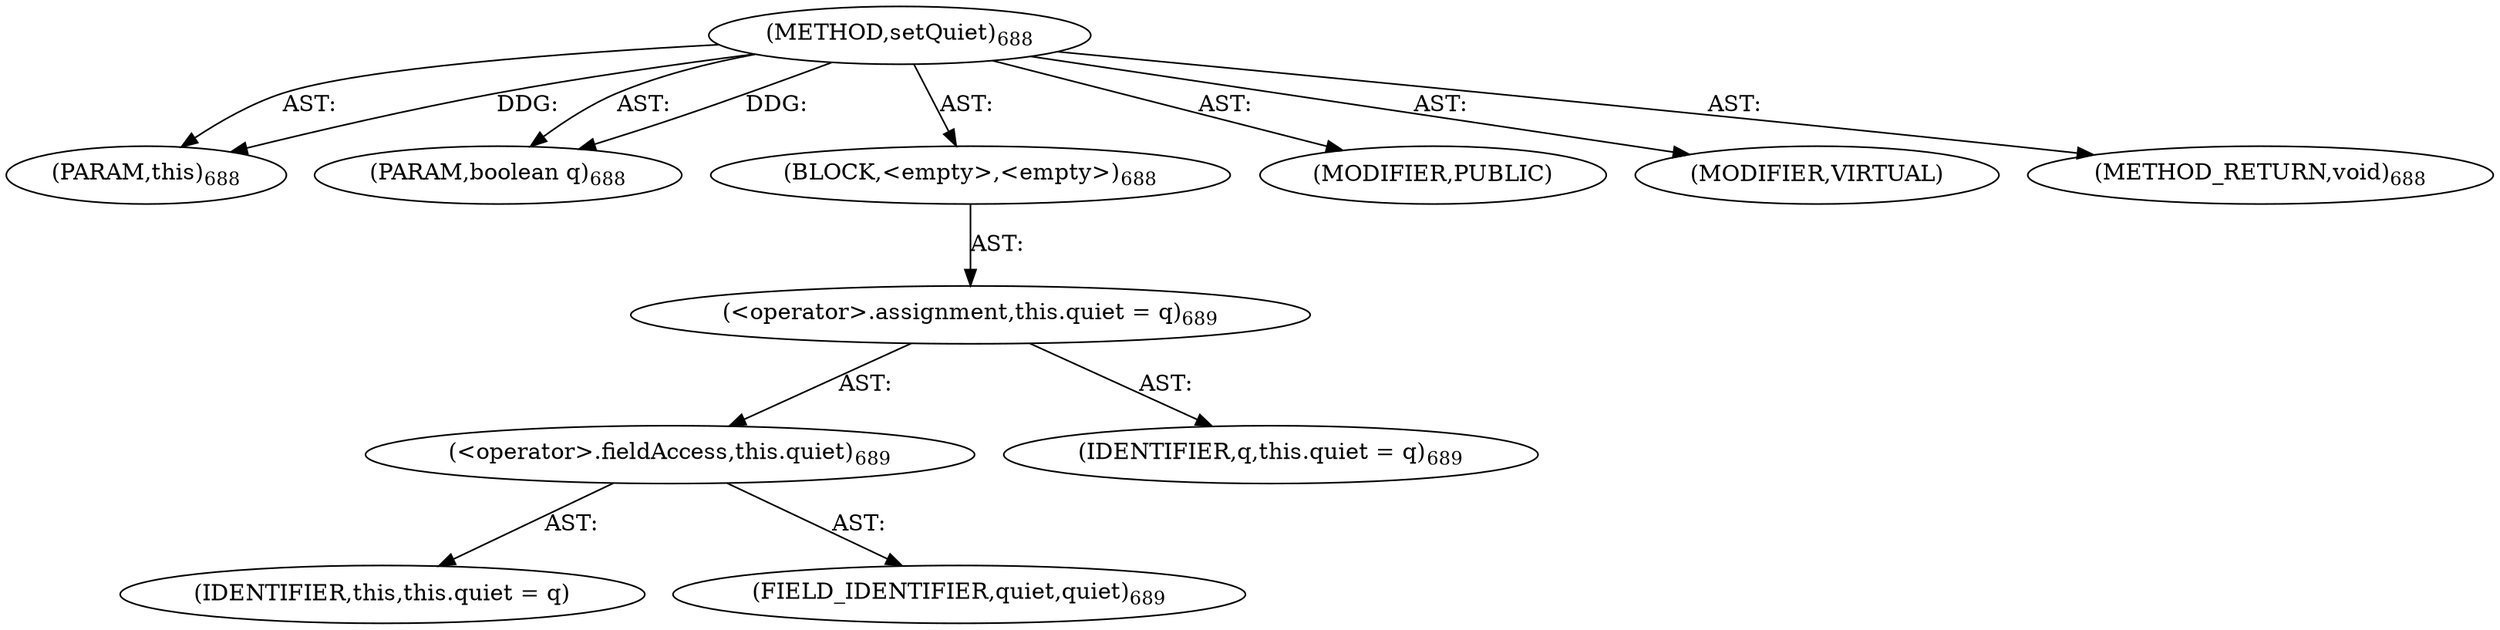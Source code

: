 digraph "setQuiet" {  
"111669149724" [label = <(METHOD,setQuiet)<SUB>688</SUB>> ]
"115964117046" [label = <(PARAM,this)<SUB>688</SUB>> ]
"115964117047" [label = <(PARAM,boolean q)<SUB>688</SUB>> ]
"25769803873" [label = <(BLOCK,&lt;empty&gt;,&lt;empty&gt;)<SUB>688</SUB>> ]
"30064771429" [label = <(&lt;operator&gt;.assignment,this.quiet = q)<SUB>689</SUB>> ]
"30064771430" [label = <(&lt;operator&gt;.fieldAccess,this.quiet)<SUB>689</SUB>> ]
"68719477046" [label = <(IDENTIFIER,this,this.quiet = q)> ]
"55834574936" [label = <(FIELD_IDENTIFIER,quiet,quiet)<SUB>689</SUB>> ]
"68719477047" [label = <(IDENTIFIER,q,this.quiet = q)<SUB>689</SUB>> ]
"133143986258" [label = <(MODIFIER,PUBLIC)> ]
"133143986259" [label = <(MODIFIER,VIRTUAL)> ]
"128849018908" [label = <(METHOD_RETURN,void)<SUB>688</SUB>> ]
  "111669149724" -> "115964117046"  [ label = "AST: "] 
  "111669149724" -> "115964117047"  [ label = "AST: "] 
  "111669149724" -> "25769803873"  [ label = "AST: "] 
  "111669149724" -> "133143986258"  [ label = "AST: "] 
  "111669149724" -> "133143986259"  [ label = "AST: "] 
  "111669149724" -> "128849018908"  [ label = "AST: "] 
  "25769803873" -> "30064771429"  [ label = "AST: "] 
  "30064771429" -> "30064771430"  [ label = "AST: "] 
  "30064771429" -> "68719477047"  [ label = "AST: "] 
  "30064771430" -> "68719477046"  [ label = "AST: "] 
  "30064771430" -> "55834574936"  [ label = "AST: "] 
  "111669149724" -> "115964117046"  [ label = "DDG: "] 
  "111669149724" -> "115964117047"  [ label = "DDG: "] 
}
